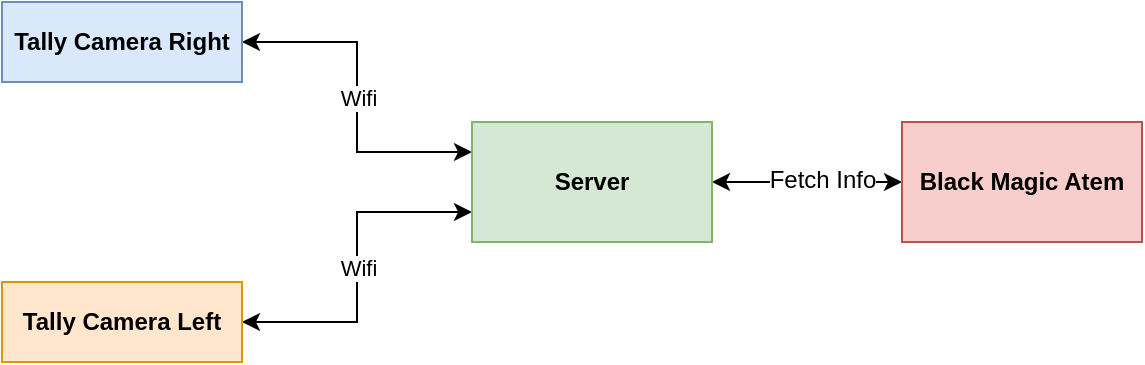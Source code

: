 <mxfile version="12.2.4" pages="1"><diagram id="IYogmxu8KuVCkyEZh86n" name="Page-1"><mxGraphModel dx="1431" dy="543" grid="1" gridSize="10" guides="1" tooltips="1" connect="1" arrows="1" fold="1" page="1" pageScale="1" pageWidth="850" pageHeight="1100" math="0" shadow="0"><root><mxCell id="0"/><mxCell id="1" parent="0"/><mxCell id="7" value="Wifi" style="edgeStyle=orthogonalEdgeStyle;rounded=0;orthogonalLoop=1;jettySize=auto;html=1;exitX=1;exitY=0.5;exitDx=0;exitDy=0;entryX=0;entryY=0.25;entryDx=0;entryDy=0;startArrow=classic;startFill=1;" edge="1" parent="1" source="2" target="4"><mxGeometry relative="1" as="geometry"/></mxCell><mxCell id="2" value="&lt;b&gt;Tally Camera Right&lt;/b&gt;" style="rounded=0;whiteSpace=wrap;html=1;fillColor=#dae8fc;strokeColor=#6c8ebf;" vertex="1" parent="1"><mxGeometry x="130" y="80" width="120" height="40" as="geometry"/></mxCell><mxCell id="6" value="Wifi" style="edgeStyle=orthogonalEdgeStyle;rounded=0;orthogonalLoop=1;jettySize=auto;html=1;exitX=1;exitY=0.5;exitDx=0;exitDy=0;entryX=0;entryY=0.75;entryDx=0;entryDy=0;startArrow=classic;startFill=1;" edge="1" parent="1" source="3" target="4"><mxGeometry relative="1" as="geometry"/></mxCell><mxCell id="3" value="&lt;b&gt;Tally Camera Left&lt;/b&gt;" style="rounded=0;whiteSpace=wrap;html=1;fillColor=#ffe6cc;strokeColor=#d79b00;" vertex="1" parent="1"><mxGeometry x="130" y="220" width="120" height="40" as="geometry"/></mxCell><mxCell id="8" style="edgeStyle=orthogonalEdgeStyle;rounded=0;orthogonalLoop=1;jettySize=auto;html=1;exitX=1;exitY=0.5;exitDx=0;exitDy=0;entryX=0;entryY=0.5;entryDx=0;entryDy=0;startArrow=classic;startFill=1;" edge="1" parent="1" source="4" target="5"><mxGeometry relative="1" as="geometry"/></mxCell><mxCell id="9" value="Fetch Info" style="text;html=1;resizable=0;points=[];align=center;verticalAlign=middle;labelBackgroundColor=#ffffff;" vertex="1" connectable="0" parent="8"><mxGeometry x="0.163" y="1" relative="1" as="geometry"><mxPoint as="offset"/></mxGeometry></mxCell><mxCell id="4" value="&lt;b&gt;Server&lt;/b&gt;" style="rounded=0;whiteSpace=wrap;html=1;fillColor=#d5e8d4;strokeColor=#82b366;" vertex="1" parent="1"><mxGeometry x="365" y="140" width="120" height="60" as="geometry"/></mxCell><mxCell id="5" value="&lt;b&gt;Black Magic Atem&lt;/b&gt;" style="rounded=0;whiteSpace=wrap;html=1;fillColor=#f8cecc;strokeColor=#b85450;" vertex="1" parent="1"><mxGeometry x="580" y="140" width="120" height="60" as="geometry"/></mxCell></root></mxGraphModel></diagram></mxfile>